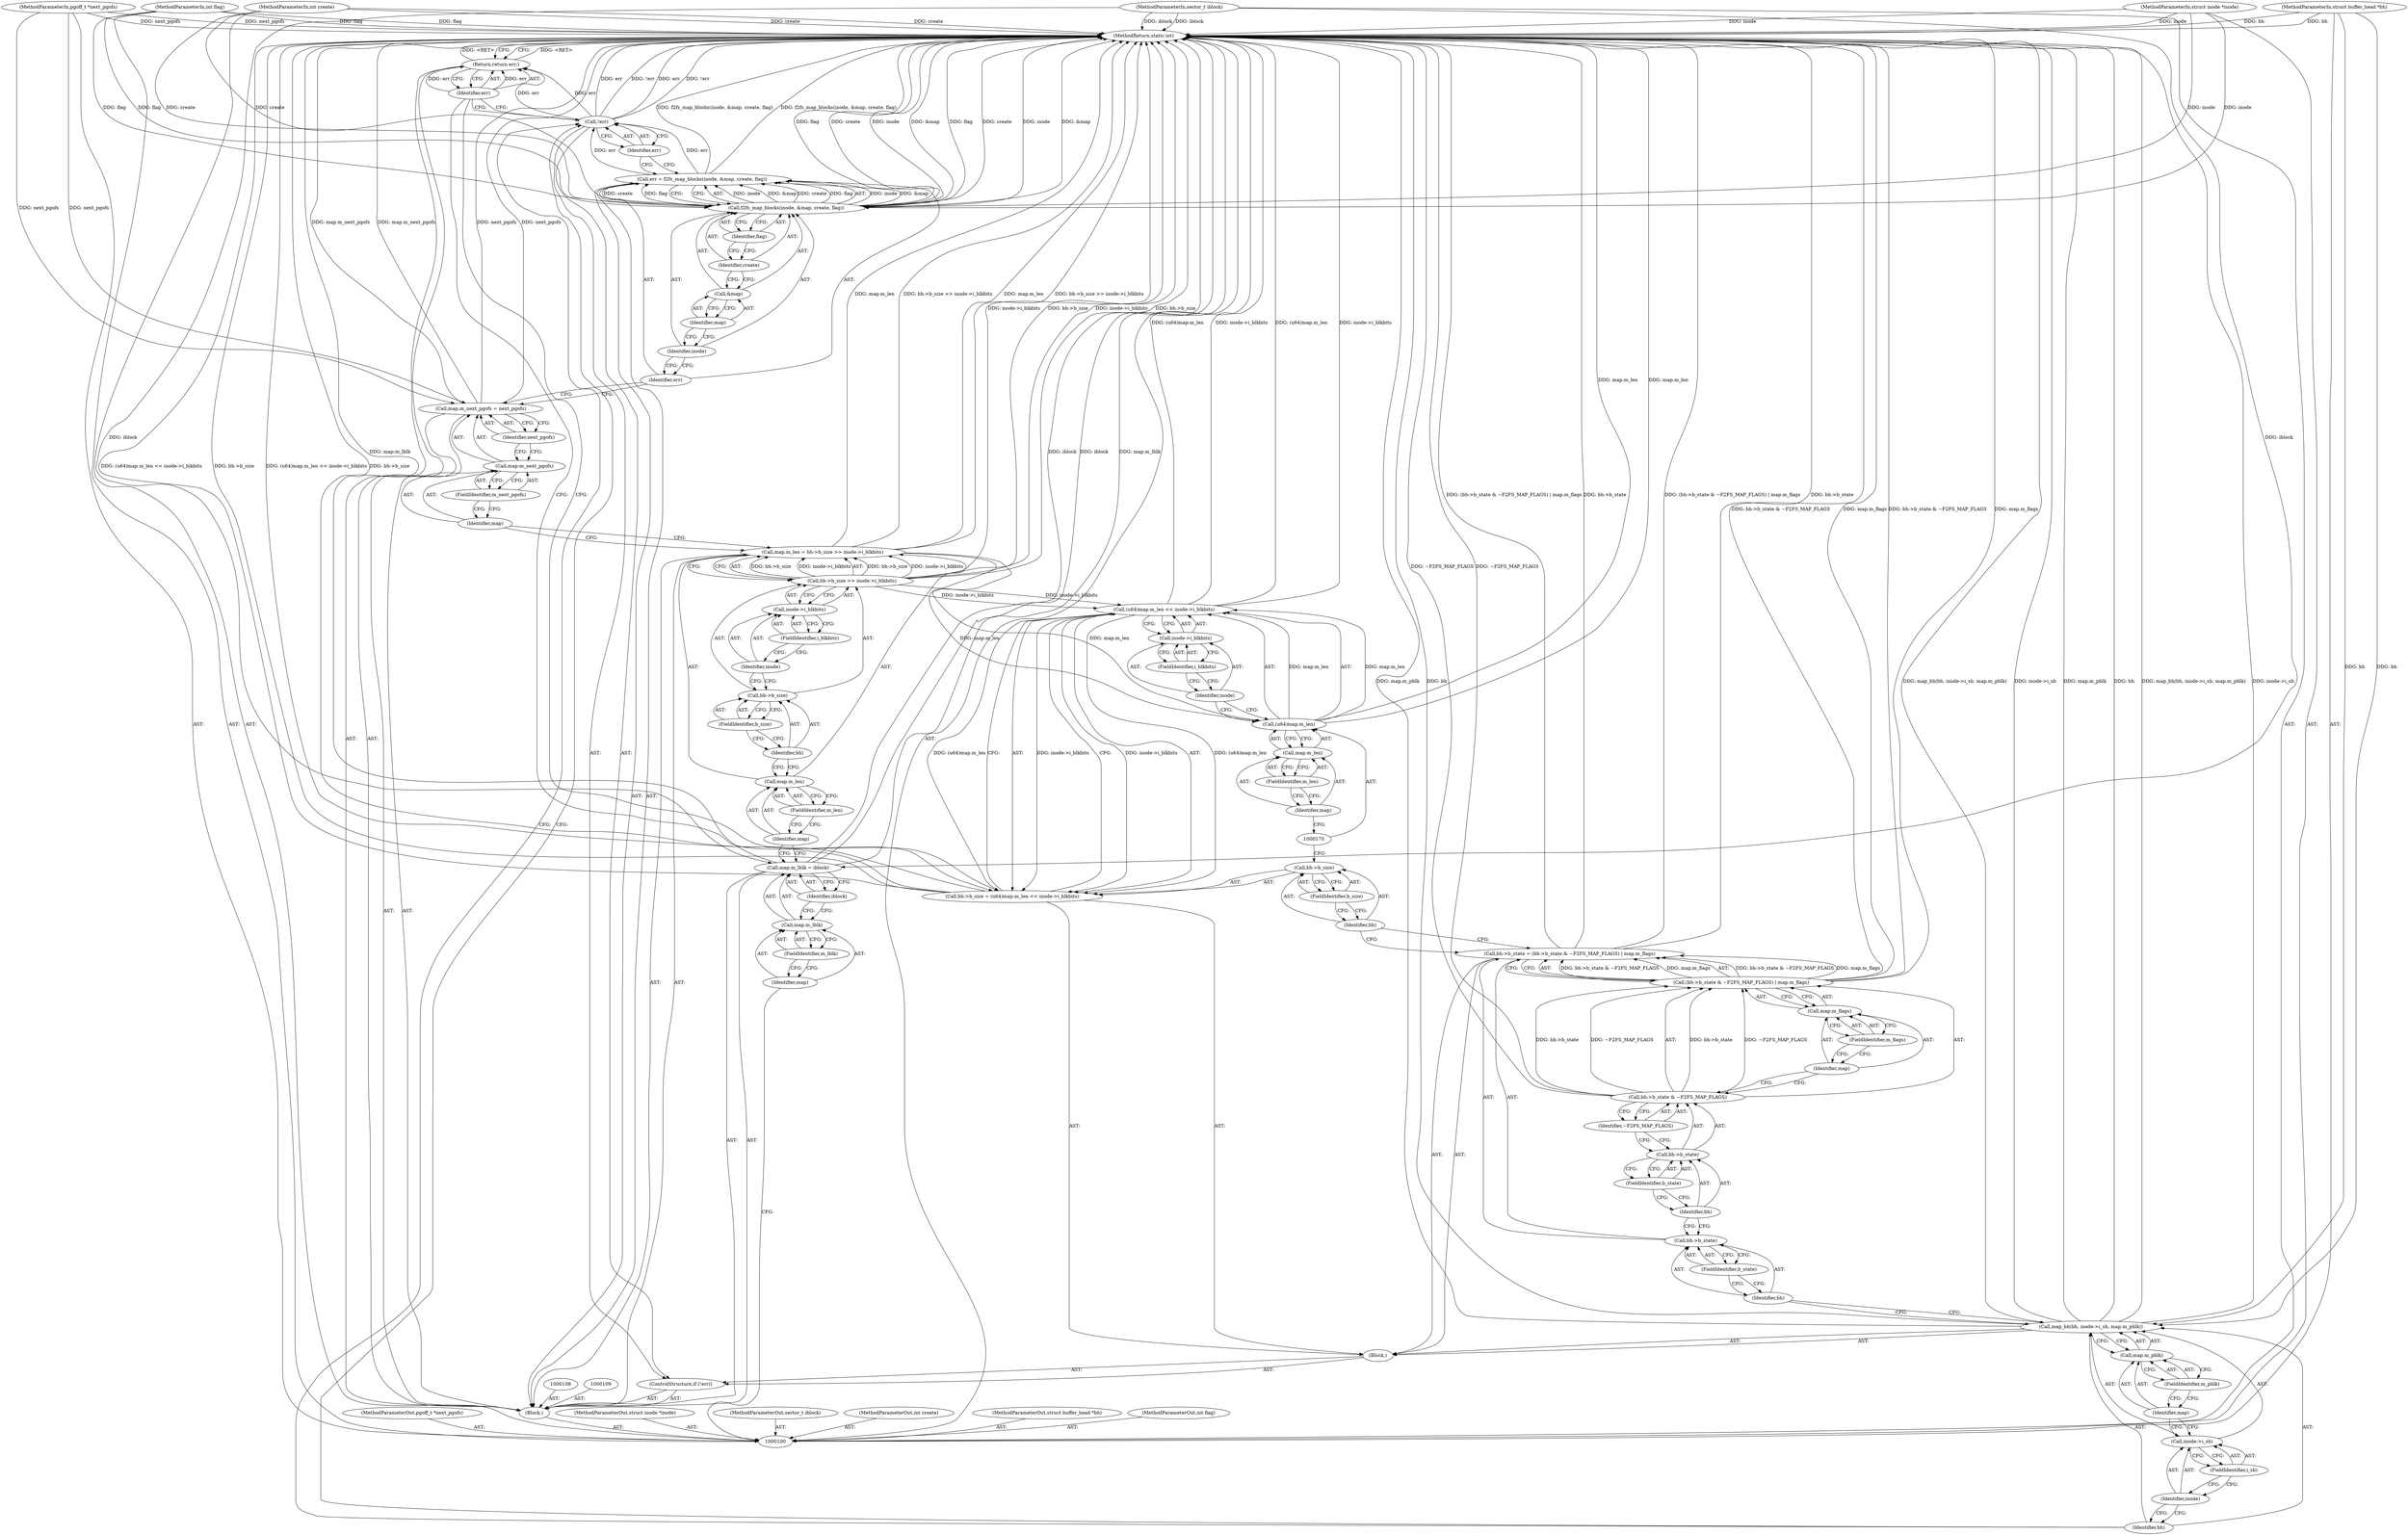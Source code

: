 digraph "0_linux_b86e33075ed1909d8002745b56ecf73b833db143" {
"1000179" [label="(MethodReturn,static int)"];
"1000101" [label="(MethodParameterIn,struct inode *inode)"];
"1000251" [label="(MethodParameterOut,struct inode *inode)"];
"1000102" [label="(MethodParameterIn,sector_t iblock)"];
"1000252" [label="(MethodParameterOut,sector_t iblock)"];
"1000126" [label="(Call,map.m_next_pgofs = next_pgofs)"];
"1000127" [label="(Call,map.m_next_pgofs)"];
"1000128" [label="(Identifier,map)"];
"1000130" [label="(Identifier,next_pgofs)"];
"1000129" [label="(FieldIdentifier,m_next_pgofs)"];
"1000131" [label="(Call,err = f2fs_map_blocks(inode, &map, create, flag))"];
"1000132" [label="(Identifier,err)"];
"1000134" [label="(Identifier,inode)"];
"1000135" [label="(Call,&map)"];
"1000136" [label="(Identifier,map)"];
"1000137" [label="(Identifier,create)"];
"1000138" [label="(Identifier,flag)"];
"1000133" [label="(Call,f2fs_map_blocks(inode, &map, create, flag))"];
"1000142" [label="(Block,)"];
"1000139" [label="(ControlStructure,if (!err))"];
"1000140" [label="(Call,!err)"];
"1000141" [label="(Identifier,err)"];
"1000144" [label="(Identifier,bh)"];
"1000145" [label="(Call,inode->i_sb)"];
"1000146" [label="(Identifier,inode)"];
"1000147" [label="(FieldIdentifier,i_sb)"];
"1000148" [label="(Call,map.m_pblk)"];
"1000149" [label="(Identifier,map)"];
"1000143" [label="(Call,map_bh(bh, inode->i_sb, map.m_pblk))"];
"1000150" [label="(FieldIdentifier,m_pblk)"];
"1000155" [label="(Call,(bh->b_state & ~F2FS_MAP_FLAGS) | map.m_flags)"];
"1000156" [label="(Call,bh->b_state & ~F2FS_MAP_FLAGS)"];
"1000157" [label="(Call,bh->b_state)"];
"1000158" [label="(Identifier,bh)"];
"1000159" [label="(FieldIdentifier,b_state)"];
"1000151" [label="(Call,bh->b_state = (bh->b_state & ~F2FS_MAP_FLAGS) | map.m_flags)"];
"1000152" [label="(Call,bh->b_state)"];
"1000153" [label="(Identifier,bh)"];
"1000160" [label="(Identifier,~F2FS_MAP_FLAGS)"];
"1000161" [label="(Call,map.m_flags)"];
"1000162" [label="(Identifier,map)"];
"1000163" [label="(FieldIdentifier,m_flags)"];
"1000154" [label="(FieldIdentifier,b_state)"];
"1000168" [label="(Call,(u64)map.m_len << inode->i_blkbits)"];
"1000169" [label="(Call,(u64)map.m_len)"];
"1000164" [label="(Call,bh->b_size = (u64)map.m_len << inode->i_blkbits)"];
"1000165" [label="(Call,bh->b_size)"];
"1000166" [label="(Identifier,bh)"];
"1000171" [label="(Call,map.m_len)"];
"1000172" [label="(Identifier,map)"];
"1000173" [label="(FieldIdentifier,m_len)"];
"1000174" [label="(Call,inode->i_blkbits)"];
"1000175" [label="(Identifier,inode)"];
"1000176" [label="(FieldIdentifier,i_blkbits)"];
"1000167" [label="(FieldIdentifier,b_size)"];
"1000177" [label="(Return,return err;)"];
"1000178" [label="(Identifier,err)"];
"1000104" [label="(MethodParameterIn,int create)"];
"1000254" [label="(MethodParameterOut,int create)"];
"1000103" [label="(MethodParameterIn,struct buffer_head *bh)"];
"1000253" [label="(MethodParameterOut,struct buffer_head *bh)"];
"1000105" [label="(MethodParameterIn,int flag)"];
"1000255" [label="(MethodParameterOut,int flag)"];
"1000106" [label="(MethodParameterIn,pgoff_t *next_pgofs)"];
"1000256" [label="(MethodParameterOut,pgoff_t *next_pgofs)"];
"1000107" [label="(Block,)"];
"1000110" [label="(Call,map.m_lblk = iblock)"];
"1000111" [label="(Call,map.m_lblk)"];
"1000112" [label="(Identifier,map)"];
"1000114" [label="(Identifier,iblock)"];
"1000113" [label="(FieldIdentifier,m_lblk)"];
"1000115" [label="(Call,map.m_len = bh->b_size >> inode->i_blkbits)"];
"1000116" [label="(Call,map.m_len)"];
"1000117" [label="(Identifier,map)"];
"1000119" [label="(Call,bh->b_size >> inode->i_blkbits)"];
"1000120" [label="(Call,bh->b_size)"];
"1000121" [label="(Identifier,bh)"];
"1000122" [label="(FieldIdentifier,b_size)"];
"1000123" [label="(Call,inode->i_blkbits)"];
"1000124" [label="(Identifier,inode)"];
"1000125" [label="(FieldIdentifier,i_blkbits)"];
"1000118" [label="(FieldIdentifier,m_len)"];
"1000179" -> "1000100"  [label="AST: "];
"1000179" -> "1000177"  [label="CFG: "];
"1000168" -> "1000179"  [label="DDG: (u64)map.m_len"];
"1000168" -> "1000179"  [label="DDG: inode->i_blkbits"];
"1000104" -> "1000179"  [label="DDG: create"];
"1000105" -> "1000179"  [label="DDG: flag"];
"1000143" -> "1000179"  [label="DDG: map.m_pblk"];
"1000143" -> "1000179"  [label="DDG: bh"];
"1000143" -> "1000179"  [label="DDG: map_bh(bh, inode->i_sb, map.m_pblk)"];
"1000143" -> "1000179"  [label="DDG: inode->i_sb"];
"1000126" -> "1000179"  [label="DDG: map.m_next_pgofs"];
"1000126" -> "1000179"  [label="DDG: next_pgofs"];
"1000115" -> "1000179"  [label="DDG: bh->b_size >> inode->i_blkbits"];
"1000115" -> "1000179"  [label="DDG: map.m_len"];
"1000164" -> "1000179"  [label="DDG: (u64)map.m_len << inode->i_blkbits"];
"1000164" -> "1000179"  [label="DDG: bh->b_size"];
"1000110" -> "1000179"  [label="DDG: iblock"];
"1000110" -> "1000179"  [label="DDG: map.m_lblk"];
"1000156" -> "1000179"  [label="DDG: ~F2FS_MAP_FLAGS"];
"1000119" -> "1000179"  [label="DDG: inode->i_blkbits"];
"1000119" -> "1000179"  [label="DDG: bh->b_size"];
"1000140" -> "1000179"  [label="DDG: err"];
"1000140" -> "1000179"  [label="DDG: !err"];
"1000151" -> "1000179"  [label="DDG: bh->b_state"];
"1000151" -> "1000179"  [label="DDG: (bh->b_state & ~F2FS_MAP_FLAGS) | map.m_flags"];
"1000103" -> "1000179"  [label="DDG: bh"];
"1000133" -> "1000179"  [label="DDG: inode"];
"1000133" -> "1000179"  [label="DDG: &map"];
"1000133" -> "1000179"  [label="DDG: flag"];
"1000133" -> "1000179"  [label="DDG: create"];
"1000131" -> "1000179"  [label="DDG: f2fs_map_blocks(inode, &map, create, flag)"];
"1000102" -> "1000179"  [label="DDG: iblock"];
"1000101" -> "1000179"  [label="DDG: inode"];
"1000169" -> "1000179"  [label="DDG: map.m_len"];
"1000155" -> "1000179"  [label="DDG: bh->b_state & ~F2FS_MAP_FLAGS"];
"1000155" -> "1000179"  [label="DDG: map.m_flags"];
"1000106" -> "1000179"  [label="DDG: next_pgofs"];
"1000177" -> "1000179"  [label="DDG: <RET>"];
"1000101" -> "1000100"  [label="AST: "];
"1000101" -> "1000179"  [label="DDG: inode"];
"1000101" -> "1000133"  [label="DDG: inode"];
"1000251" -> "1000100"  [label="AST: "];
"1000102" -> "1000100"  [label="AST: "];
"1000102" -> "1000179"  [label="DDG: iblock"];
"1000102" -> "1000110"  [label="DDG: iblock"];
"1000252" -> "1000100"  [label="AST: "];
"1000126" -> "1000107"  [label="AST: "];
"1000126" -> "1000130"  [label="CFG: "];
"1000127" -> "1000126"  [label="AST: "];
"1000130" -> "1000126"  [label="AST: "];
"1000132" -> "1000126"  [label="CFG: "];
"1000126" -> "1000179"  [label="DDG: map.m_next_pgofs"];
"1000126" -> "1000179"  [label="DDG: next_pgofs"];
"1000106" -> "1000126"  [label="DDG: next_pgofs"];
"1000127" -> "1000126"  [label="AST: "];
"1000127" -> "1000129"  [label="CFG: "];
"1000128" -> "1000127"  [label="AST: "];
"1000129" -> "1000127"  [label="AST: "];
"1000130" -> "1000127"  [label="CFG: "];
"1000128" -> "1000127"  [label="AST: "];
"1000128" -> "1000115"  [label="CFG: "];
"1000129" -> "1000128"  [label="CFG: "];
"1000130" -> "1000126"  [label="AST: "];
"1000130" -> "1000127"  [label="CFG: "];
"1000126" -> "1000130"  [label="CFG: "];
"1000129" -> "1000127"  [label="AST: "];
"1000129" -> "1000128"  [label="CFG: "];
"1000127" -> "1000129"  [label="CFG: "];
"1000131" -> "1000107"  [label="AST: "];
"1000131" -> "1000133"  [label="CFG: "];
"1000132" -> "1000131"  [label="AST: "];
"1000133" -> "1000131"  [label="AST: "];
"1000141" -> "1000131"  [label="CFG: "];
"1000131" -> "1000179"  [label="DDG: f2fs_map_blocks(inode, &map, create, flag)"];
"1000133" -> "1000131"  [label="DDG: inode"];
"1000133" -> "1000131"  [label="DDG: &map"];
"1000133" -> "1000131"  [label="DDG: create"];
"1000133" -> "1000131"  [label="DDG: flag"];
"1000131" -> "1000140"  [label="DDG: err"];
"1000132" -> "1000131"  [label="AST: "];
"1000132" -> "1000126"  [label="CFG: "];
"1000134" -> "1000132"  [label="CFG: "];
"1000134" -> "1000133"  [label="AST: "];
"1000134" -> "1000132"  [label="CFG: "];
"1000136" -> "1000134"  [label="CFG: "];
"1000135" -> "1000133"  [label="AST: "];
"1000135" -> "1000136"  [label="CFG: "];
"1000136" -> "1000135"  [label="AST: "];
"1000137" -> "1000135"  [label="CFG: "];
"1000136" -> "1000135"  [label="AST: "];
"1000136" -> "1000134"  [label="CFG: "];
"1000135" -> "1000136"  [label="CFG: "];
"1000137" -> "1000133"  [label="AST: "];
"1000137" -> "1000135"  [label="CFG: "];
"1000138" -> "1000137"  [label="CFG: "];
"1000138" -> "1000133"  [label="AST: "];
"1000138" -> "1000137"  [label="CFG: "];
"1000133" -> "1000138"  [label="CFG: "];
"1000133" -> "1000131"  [label="AST: "];
"1000133" -> "1000138"  [label="CFG: "];
"1000134" -> "1000133"  [label="AST: "];
"1000135" -> "1000133"  [label="AST: "];
"1000137" -> "1000133"  [label="AST: "];
"1000138" -> "1000133"  [label="AST: "];
"1000131" -> "1000133"  [label="CFG: "];
"1000133" -> "1000179"  [label="DDG: inode"];
"1000133" -> "1000179"  [label="DDG: &map"];
"1000133" -> "1000179"  [label="DDG: flag"];
"1000133" -> "1000179"  [label="DDG: create"];
"1000133" -> "1000131"  [label="DDG: inode"];
"1000133" -> "1000131"  [label="DDG: &map"];
"1000133" -> "1000131"  [label="DDG: create"];
"1000133" -> "1000131"  [label="DDG: flag"];
"1000101" -> "1000133"  [label="DDG: inode"];
"1000104" -> "1000133"  [label="DDG: create"];
"1000105" -> "1000133"  [label="DDG: flag"];
"1000142" -> "1000139"  [label="AST: "];
"1000143" -> "1000142"  [label="AST: "];
"1000151" -> "1000142"  [label="AST: "];
"1000164" -> "1000142"  [label="AST: "];
"1000139" -> "1000107"  [label="AST: "];
"1000140" -> "1000139"  [label="AST: "];
"1000142" -> "1000139"  [label="AST: "];
"1000140" -> "1000139"  [label="AST: "];
"1000140" -> "1000141"  [label="CFG: "];
"1000141" -> "1000140"  [label="AST: "];
"1000144" -> "1000140"  [label="CFG: "];
"1000178" -> "1000140"  [label="CFG: "];
"1000140" -> "1000179"  [label="DDG: err"];
"1000140" -> "1000179"  [label="DDG: !err"];
"1000131" -> "1000140"  [label="DDG: err"];
"1000140" -> "1000177"  [label="DDG: err"];
"1000141" -> "1000140"  [label="AST: "];
"1000141" -> "1000131"  [label="CFG: "];
"1000140" -> "1000141"  [label="CFG: "];
"1000144" -> "1000143"  [label="AST: "];
"1000144" -> "1000140"  [label="CFG: "];
"1000146" -> "1000144"  [label="CFG: "];
"1000145" -> "1000143"  [label="AST: "];
"1000145" -> "1000147"  [label="CFG: "];
"1000146" -> "1000145"  [label="AST: "];
"1000147" -> "1000145"  [label="AST: "];
"1000149" -> "1000145"  [label="CFG: "];
"1000146" -> "1000145"  [label="AST: "];
"1000146" -> "1000144"  [label="CFG: "];
"1000147" -> "1000146"  [label="CFG: "];
"1000147" -> "1000145"  [label="AST: "];
"1000147" -> "1000146"  [label="CFG: "];
"1000145" -> "1000147"  [label="CFG: "];
"1000148" -> "1000143"  [label="AST: "];
"1000148" -> "1000150"  [label="CFG: "];
"1000149" -> "1000148"  [label="AST: "];
"1000150" -> "1000148"  [label="AST: "];
"1000143" -> "1000148"  [label="CFG: "];
"1000149" -> "1000148"  [label="AST: "];
"1000149" -> "1000145"  [label="CFG: "];
"1000150" -> "1000149"  [label="CFG: "];
"1000143" -> "1000142"  [label="AST: "];
"1000143" -> "1000148"  [label="CFG: "];
"1000144" -> "1000143"  [label="AST: "];
"1000145" -> "1000143"  [label="AST: "];
"1000148" -> "1000143"  [label="AST: "];
"1000153" -> "1000143"  [label="CFG: "];
"1000143" -> "1000179"  [label="DDG: map.m_pblk"];
"1000143" -> "1000179"  [label="DDG: bh"];
"1000143" -> "1000179"  [label="DDG: map_bh(bh, inode->i_sb, map.m_pblk)"];
"1000143" -> "1000179"  [label="DDG: inode->i_sb"];
"1000103" -> "1000143"  [label="DDG: bh"];
"1000150" -> "1000148"  [label="AST: "];
"1000150" -> "1000149"  [label="CFG: "];
"1000148" -> "1000150"  [label="CFG: "];
"1000155" -> "1000151"  [label="AST: "];
"1000155" -> "1000161"  [label="CFG: "];
"1000156" -> "1000155"  [label="AST: "];
"1000161" -> "1000155"  [label="AST: "];
"1000151" -> "1000155"  [label="CFG: "];
"1000155" -> "1000179"  [label="DDG: bh->b_state & ~F2FS_MAP_FLAGS"];
"1000155" -> "1000179"  [label="DDG: map.m_flags"];
"1000155" -> "1000151"  [label="DDG: bh->b_state & ~F2FS_MAP_FLAGS"];
"1000155" -> "1000151"  [label="DDG: map.m_flags"];
"1000156" -> "1000155"  [label="DDG: bh->b_state"];
"1000156" -> "1000155"  [label="DDG: ~F2FS_MAP_FLAGS"];
"1000156" -> "1000155"  [label="AST: "];
"1000156" -> "1000160"  [label="CFG: "];
"1000157" -> "1000156"  [label="AST: "];
"1000160" -> "1000156"  [label="AST: "];
"1000162" -> "1000156"  [label="CFG: "];
"1000156" -> "1000179"  [label="DDG: ~F2FS_MAP_FLAGS"];
"1000156" -> "1000155"  [label="DDG: bh->b_state"];
"1000156" -> "1000155"  [label="DDG: ~F2FS_MAP_FLAGS"];
"1000157" -> "1000156"  [label="AST: "];
"1000157" -> "1000159"  [label="CFG: "];
"1000158" -> "1000157"  [label="AST: "];
"1000159" -> "1000157"  [label="AST: "];
"1000160" -> "1000157"  [label="CFG: "];
"1000158" -> "1000157"  [label="AST: "];
"1000158" -> "1000152"  [label="CFG: "];
"1000159" -> "1000158"  [label="CFG: "];
"1000159" -> "1000157"  [label="AST: "];
"1000159" -> "1000158"  [label="CFG: "];
"1000157" -> "1000159"  [label="CFG: "];
"1000151" -> "1000142"  [label="AST: "];
"1000151" -> "1000155"  [label="CFG: "];
"1000152" -> "1000151"  [label="AST: "];
"1000155" -> "1000151"  [label="AST: "];
"1000166" -> "1000151"  [label="CFG: "];
"1000151" -> "1000179"  [label="DDG: bh->b_state"];
"1000151" -> "1000179"  [label="DDG: (bh->b_state & ~F2FS_MAP_FLAGS) | map.m_flags"];
"1000155" -> "1000151"  [label="DDG: bh->b_state & ~F2FS_MAP_FLAGS"];
"1000155" -> "1000151"  [label="DDG: map.m_flags"];
"1000152" -> "1000151"  [label="AST: "];
"1000152" -> "1000154"  [label="CFG: "];
"1000153" -> "1000152"  [label="AST: "];
"1000154" -> "1000152"  [label="AST: "];
"1000158" -> "1000152"  [label="CFG: "];
"1000153" -> "1000152"  [label="AST: "];
"1000153" -> "1000143"  [label="CFG: "];
"1000154" -> "1000153"  [label="CFG: "];
"1000160" -> "1000156"  [label="AST: "];
"1000160" -> "1000157"  [label="CFG: "];
"1000156" -> "1000160"  [label="CFG: "];
"1000161" -> "1000155"  [label="AST: "];
"1000161" -> "1000163"  [label="CFG: "];
"1000162" -> "1000161"  [label="AST: "];
"1000163" -> "1000161"  [label="AST: "];
"1000155" -> "1000161"  [label="CFG: "];
"1000162" -> "1000161"  [label="AST: "];
"1000162" -> "1000156"  [label="CFG: "];
"1000163" -> "1000162"  [label="CFG: "];
"1000163" -> "1000161"  [label="AST: "];
"1000163" -> "1000162"  [label="CFG: "];
"1000161" -> "1000163"  [label="CFG: "];
"1000154" -> "1000152"  [label="AST: "];
"1000154" -> "1000153"  [label="CFG: "];
"1000152" -> "1000154"  [label="CFG: "];
"1000168" -> "1000164"  [label="AST: "];
"1000168" -> "1000174"  [label="CFG: "];
"1000169" -> "1000168"  [label="AST: "];
"1000174" -> "1000168"  [label="AST: "];
"1000164" -> "1000168"  [label="CFG: "];
"1000168" -> "1000179"  [label="DDG: (u64)map.m_len"];
"1000168" -> "1000179"  [label="DDG: inode->i_blkbits"];
"1000168" -> "1000164"  [label="DDG: (u64)map.m_len"];
"1000168" -> "1000164"  [label="DDG: inode->i_blkbits"];
"1000169" -> "1000168"  [label="DDG: map.m_len"];
"1000119" -> "1000168"  [label="DDG: inode->i_blkbits"];
"1000169" -> "1000168"  [label="AST: "];
"1000169" -> "1000171"  [label="CFG: "];
"1000170" -> "1000169"  [label="AST: "];
"1000171" -> "1000169"  [label="AST: "];
"1000175" -> "1000169"  [label="CFG: "];
"1000169" -> "1000179"  [label="DDG: map.m_len"];
"1000169" -> "1000168"  [label="DDG: map.m_len"];
"1000115" -> "1000169"  [label="DDG: map.m_len"];
"1000164" -> "1000142"  [label="AST: "];
"1000164" -> "1000168"  [label="CFG: "];
"1000165" -> "1000164"  [label="AST: "];
"1000168" -> "1000164"  [label="AST: "];
"1000178" -> "1000164"  [label="CFG: "];
"1000164" -> "1000179"  [label="DDG: (u64)map.m_len << inode->i_blkbits"];
"1000164" -> "1000179"  [label="DDG: bh->b_size"];
"1000168" -> "1000164"  [label="DDG: (u64)map.m_len"];
"1000168" -> "1000164"  [label="DDG: inode->i_blkbits"];
"1000165" -> "1000164"  [label="AST: "];
"1000165" -> "1000167"  [label="CFG: "];
"1000166" -> "1000165"  [label="AST: "];
"1000167" -> "1000165"  [label="AST: "];
"1000170" -> "1000165"  [label="CFG: "];
"1000166" -> "1000165"  [label="AST: "];
"1000166" -> "1000151"  [label="CFG: "];
"1000167" -> "1000166"  [label="CFG: "];
"1000171" -> "1000169"  [label="AST: "];
"1000171" -> "1000173"  [label="CFG: "];
"1000172" -> "1000171"  [label="AST: "];
"1000173" -> "1000171"  [label="AST: "];
"1000169" -> "1000171"  [label="CFG: "];
"1000172" -> "1000171"  [label="AST: "];
"1000172" -> "1000170"  [label="CFG: "];
"1000173" -> "1000172"  [label="CFG: "];
"1000173" -> "1000171"  [label="AST: "];
"1000173" -> "1000172"  [label="CFG: "];
"1000171" -> "1000173"  [label="CFG: "];
"1000174" -> "1000168"  [label="AST: "];
"1000174" -> "1000176"  [label="CFG: "];
"1000175" -> "1000174"  [label="AST: "];
"1000176" -> "1000174"  [label="AST: "];
"1000168" -> "1000174"  [label="CFG: "];
"1000175" -> "1000174"  [label="AST: "];
"1000175" -> "1000169"  [label="CFG: "];
"1000176" -> "1000175"  [label="CFG: "];
"1000176" -> "1000174"  [label="AST: "];
"1000176" -> "1000175"  [label="CFG: "];
"1000174" -> "1000176"  [label="CFG: "];
"1000167" -> "1000165"  [label="AST: "];
"1000167" -> "1000166"  [label="CFG: "];
"1000165" -> "1000167"  [label="CFG: "];
"1000177" -> "1000107"  [label="AST: "];
"1000177" -> "1000178"  [label="CFG: "];
"1000178" -> "1000177"  [label="AST: "];
"1000179" -> "1000177"  [label="CFG: "];
"1000177" -> "1000179"  [label="DDG: <RET>"];
"1000178" -> "1000177"  [label="DDG: err"];
"1000140" -> "1000177"  [label="DDG: err"];
"1000178" -> "1000177"  [label="AST: "];
"1000178" -> "1000164"  [label="CFG: "];
"1000178" -> "1000140"  [label="CFG: "];
"1000177" -> "1000178"  [label="CFG: "];
"1000178" -> "1000177"  [label="DDG: err"];
"1000104" -> "1000100"  [label="AST: "];
"1000104" -> "1000179"  [label="DDG: create"];
"1000104" -> "1000133"  [label="DDG: create"];
"1000254" -> "1000100"  [label="AST: "];
"1000103" -> "1000100"  [label="AST: "];
"1000103" -> "1000179"  [label="DDG: bh"];
"1000103" -> "1000143"  [label="DDG: bh"];
"1000253" -> "1000100"  [label="AST: "];
"1000105" -> "1000100"  [label="AST: "];
"1000105" -> "1000179"  [label="DDG: flag"];
"1000105" -> "1000133"  [label="DDG: flag"];
"1000255" -> "1000100"  [label="AST: "];
"1000106" -> "1000100"  [label="AST: "];
"1000106" -> "1000179"  [label="DDG: next_pgofs"];
"1000106" -> "1000126"  [label="DDG: next_pgofs"];
"1000256" -> "1000100"  [label="AST: "];
"1000107" -> "1000100"  [label="AST: "];
"1000108" -> "1000107"  [label="AST: "];
"1000109" -> "1000107"  [label="AST: "];
"1000110" -> "1000107"  [label="AST: "];
"1000115" -> "1000107"  [label="AST: "];
"1000126" -> "1000107"  [label="AST: "];
"1000131" -> "1000107"  [label="AST: "];
"1000139" -> "1000107"  [label="AST: "];
"1000177" -> "1000107"  [label="AST: "];
"1000110" -> "1000107"  [label="AST: "];
"1000110" -> "1000114"  [label="CFG: "];
"1000111" -> "1000110"  [label="AST: "];
"1000114" -> "1000110"  [label="AST: "];
"1000117" -> "1000110"  [label="CFG: "];
"1000110" -> "1000179"  [label="DDG: iblock"];
"1000110" -> "1000179"  [label="DDG: map.m_lblk"];
"1000102" -> "1000110"  [label="DDG: iblock"];
"1000111" -> "1000110"  [label="AST: "];
"1000111" -> "1000113"  [label="CFG: "];
"1000112" -> "1000111"  [label="AST: "];
"1000113" -> "1000111"  [label="AST: "];
"1000114" -> "1000111"  [label="CFG: "];
"1000112" -> "1000111"  [label="AST: "];
"1000112" -> "1000100"  [label="CFG: "];
"1000113" -> "1000112"  [label="CFG: "];
"1000114" -> "1000110"  [label="AST: "];
"1000114" -> "1000111"  [label="CFG: "];
"1000110" -> "1000114"  [label="CFG: "];
"1000113" -> "1000111"  [label="AST: "];
"1000113" -> "1000112"  [label="CFG: "];
"1000111" -> "1000113"  [label="CFG: "];
"1000115" -> "1000107"  [label="AST: "];
"1000115" -> "1000119"  [label="CFG: "];
"1000116" -> "1000115"  [label="AST: "];
"1000119" -> "1000115"  [label="AST: "];
"1000128" -> "1000115"  [label="CFG: "];
"1000115" -> "1000179"  [label="DDG: bh->b_size >> inode->i_blkbits"];
"1000115" -> "1000179"  [label="DDG: map.m_len"];
"1000119" -> "1000115"  [label="DDG: bh->b_size"];
"1000119" -> "1000115"  [label="DDG: inode->i_blkbits"];
"1000115" -> "1000169"  [label="DDG: map.m_len"];
"1000116" -> "1000115"  [label="AST: "];
"1000116" -> "1000118"  [label="CFG: "];
"1000117" -> "1000116"  [label="AST: "];
"1000118" -> "1000116"  [label="AST: "];
"1000121" -> "1000116"  [label="CFG: "];
"1000117" -> "1000116"  [label="AST: "];
"1000117" -> "1000110"  [label="CFG: "];
"1000118" -> "1000117"  [label="CFG: "];
"1000119" -> "1000115"  [label="AST: "];
"1000119" -> "1000123"  [label="CFG: "];
"1000120" -> "1000119"  [label="AST: "];
"1000123" -> "1000119"  [label="AST: "];
"1000115" -> "1000119"  [label="CFG: "];
"1000119" -> "1000179"  [label="DDG: inode->i_blkbits"];
"1000119" -> "1000179"  [label="DDG: bh->b_size"];
"1000119" -> "1000115"  [label="DDG: bh->b_size"];
"1000119" -> "1000115"  [label="DDG: inode->i_blkbits"];
"1000119" -> "1000168"  [label="DDG: inode->i_blkbits"];
"1000120" -> "1000119"  [label="AST: "];
"1000120" -> "1000122"  [label="CFG: "];
"1000121" -> "1000120"  [label="AST: "];
"1000122" -> "1000120"  [label="AST: "];
"1000124" -> "1000120"  [label="CFG: "];
"1000121" -> "1000120"  [label="AST: "];
"1000121" -> "1000116"  [label="CFG: "];
"1000122" -> "1000121"  [label="CFG: "];
"1000122" -> "1000120"  [label="AST: "];
"1000122" -> "1000121"  [label="CFG: "];
"1000120" -> "1000122"  [label="CFG: "];
"1000123" -> "1000119"  [label="AST: "];
"1000123" -> "1000125"  [label="CFG: "];
"1000124" -> "1000123"  [label="AST: "];
"1000125" -> "1000123"  [label="AST: "];
"1000119" -> "1000123"  [label="CFG: "];
"1000124" -> "1000123"  [label="AST: "];
"1000124" -> "1000120"  [label="CFG: "];
"1000125" -> "1000124"  [label="CFG: "];
"1000125" -> "1000123"  [label="AST: "];
"1000125" -> "1000124"  [label="CFG: "];
"1000123" -> "1000125"  [label="CFG: "];
"1000118" -> "1000116"  [label="AST: "];
"1000118" -> "1000117"  [label="CFG: "];
"1000116" -> "1000118"  [label="CFG: "];
}
